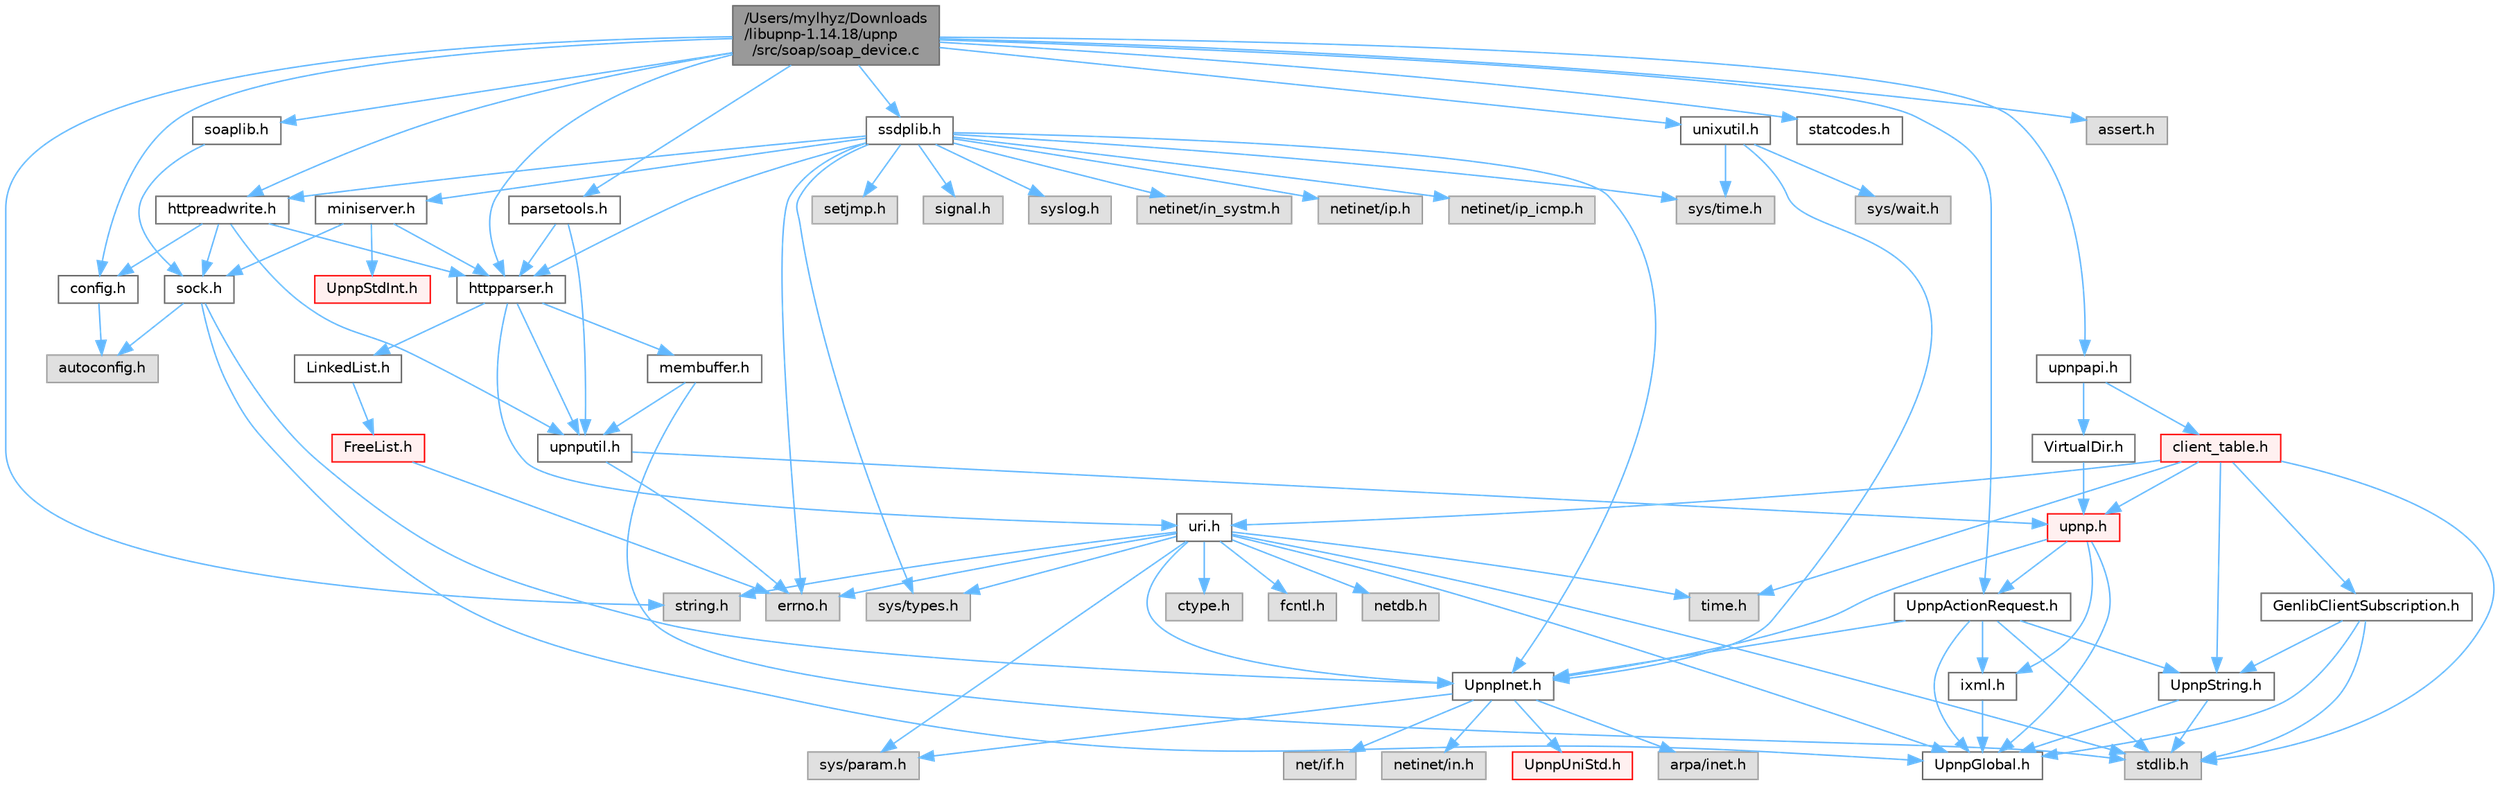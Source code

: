 digraph "/Users/mylhyz/Downloads/libupnp-1.14.18/upnp/src/soap/soap_device.c"
{
 // LATEX_PDF_SIZE
  bgcolor="transparent";
  edge [fontname=Helvetica,fontsize=10,labelfontname=Helvetica,labelfontsize=10];
  node [fontname=Helvetica,fontsize=10,shape=box,height=0.2,width=0.4];
  Node1 [id="Node000001",label="/Users/mylhyz/Downloads\l/libupnp-1.14.18/upnp\l/src/soap/soap_device.c",height=0.2,width=0.4,color="gray40", fillcolor="grey60", style="filled", fontcolor="black",tooltip=" "];
  Node1 -> Node2 [id="edge1_Node000001_Node000002",color="steelblue1",style="solid",tooltip=" "];
  Node2 [id="Node000002",label="config.h",height=0.2,width=0.4,color="grey40", fillcolor="white", style="filled",URL="$config_8h_source.html",tooltip=" "];
  Node2 -> Node3 [id="edge2_Node000002_Node000003",color="steelblue1",style="solid",tooltip=" "];
  Node3 [id="Node000003",label="autoconfig.h",height=0.2,width=0.4,color="grey60", fillcolor="#E0E0E0", style="filled",tooltip=" "];
  Node1 -> Node4 [id="edge3_Node000001_Node000004",color="steelblue1",style="solid",tooltip=" "];
  Node4 [id="Node000004",label="UpnpActionRequest.h",height=0.2,width=0.4,color="grey40", fillcolor="white", style="filled",URL="$UpnpActionRequest_8h.html",tooltip="Header file for UpnpActionRequest methods."];
  Node4 -> Node5 [id="edge4_Node000004_Node000005",color="steelblue1",style="solid",tooltip=" "];
  Node5 [id="Node000005",label="stdlib.h",height=0.2,width=0.4,color="grey60", fillcolor="#E0E0E0", style="filled",tooltip=" "];
  Node4 -> Node6 [id="edge5_Node000004_Node000006",color="steelblue1",style="solid",tooltip=" "];
  Node6 [id="Node000006",label="UpnpGlobal.h",height=0.2,width=0.4,color="grey40", fillcolor="white", style="filled",URL="$UpnpGlobal_8h.html",tooltip="Defines constants that for some reason are not defined on some systems."];
  Node4 -> Node7 [id="edge6_Node000004_Node000007",color="steelblue1",style="solid",tooltip=" "];
  Node7 [id="Node000007",label="UpnpInet.h",height=0.2,width=0.4,color="grey40", fillcolor="white", style="filled",URL="$UpnpInet_8h.html",tooltip="Provides a platform independent way to include TCP/IP types and functions."];
  Node7 -> Node8 [id="edge7_Node000007_Node000008",color="steelblue1",style="solid",tooltip=" "];
  Node8 [id="Node000008",label="UpnpUniStd.h",height=0.2,width=0.4,color="red", fillcolor="#FFF0F0", style="filled",URL="$UpnpUniStd_8h_source.html",tooltip=" "];
  Node7 -> Node10 [id="edge8_Node000007_Node000010",color="steelblue1",style="solid",tooltip=" "];
  Node10 [id="Node000010",label="sys/param.h",height=0.2,width=0.4,color="grey60", fillcolor="#E0E0E0", style="filled",tooltip=" "];
  Node7 -> Node11 [id="edge9_Node000007_Node000011",color="steelblue1",style="solid",tooltip=" "];
  Node11 [id="Node000011",label="arpa/inet.h",height=0.2,width=0.4,color="grey60", fillcolor="#E0E0E0", style="filled",tooltip=" "];
  Node7 -> Node12 [id="edge10_Node000007_Node000012",color="steelblue1",style="solid",tooltip=" "];
  Node12 [id="Node000012",label="net/if.h",height=0.2,width=0.4,color="grey60", fillcolor="#E0E0E0", style="filled",tooltip=" "];
  Node7 -> Node13 [id="edge11_Node000007_Node000013",color="steelblue1",style="solid",tooltip=" "];
  Node13 [id="Node000013",label="netinet/in.h",height=0.2,width=0.4,color="grey60", fillcolor="#E0E0E0", style="filled",tooltip=" "];
  Node4 -> Node14 [id="edge12_Node000004_Node000014",color="steelblue1",style="solid",tooltip=" "];
  Node14 [id="Node000014",label="UpnpString.h",height=0.2,width=0.4,color="grey40", fillcolor="white", style="filled",URL="$UpnpString_8h.html",tooltip="UpnpString object declaration."];
  Node14 -> Node6 [id="edge13_Node000014_Node000006",color="steelblue1",style="solid",tooltip=" "];
  Node14 -> Node5 [id="edge14_Node000014_Node000005",color="steelblue1",style="solid",tooltip=" "];
  Node4 -> Node15 [id="edge15_Node000004_Node000015",color="steelblue1",style="solid",tooltip=" "];
  Node15 [id="Node000015",label="ixml.h",height=0.2,width=0.4,color="grey40", fillcolor="white", style="filled",URL="$ixml_8h.html",tooltip=" "];
  Node15 -> Node6 [id="edge16_Node000015_Node000006",color="steelblue1",style="solid",tooltip=" "];
  Node1 -> Node16 [id="edge17_Node000001_Node000016",color="steelblue1",style="solid",tooltip=" "];
  Node16 [id="Node000016",label="httpparser.h",height=0.2,width=0.4,color="grey40", fillcolor="white", style="filled",URL="$httpparser_8h.html",tooltip=" "];
  Node16 -> Node17 [id="edge18_Node000016_Node000017",color="steelblue1",style="solid",tooltip=" "];
  Node17 [id="Node000017",label="LinkedList.h",height=0.2,width=0.4,color="grey40", fillcolor="white", style="filled",URL="$LinkedList_8h.html",tooltip=" "];
  Node17 -> Node18 [id="edge19_Node000017_Node000018",color="steelblue1",style="solid",tooltip=" "];
  Node18 [id="Node000018",label="FreeList.h",height=0.2,width=0.4,color="red", fillcolor="#FFF0F0", style="filled",URL="$FreeList_8h.html",tooltip=" "];
  Node18 -> Node21 [id="edge20_Node000018_Node000021",color="steelblue1",style="solid",tooltip=" "];
  Node21 [id="Node000021",label="errno.h",height=0.2,width=0.4,color="grey60", fillcolor="#E0E0E0", style="filled",tooltip=" "];
  Node16 -> Node22 [id="edge21_Node000016_Node000022",color="steelblue1",style="solid",tooltip=" "];
  Node22 [id="Node000022",label="membuffer.h",height=0.2,width=0.4,color="grey40", fillcolor="white", style="filled",URL="$membuffer_8h.html",tooltip=" "];
  Node22 -> Node23 [id="edge22_Node000022_Node000023",color="steelblue1",style="solid",tooltip=" "];
  Node23 [id="Node000023",label="upnputil.h",height=0.2,width=0.4,color="grey40", fillcolor="white", style="filled",URL="$upnputil_8h.html",tooltip=" "];
  Node23 -> Node24 [id="edge23_Node000023_Node000024",color="steelblue1",style="solid",tooltip=" "];
  Node24 [id="Node000024",label="upnp.h",height=0.2,width=0.4,color="red", fillcolor="#FFF0F0", style="filled",URL="$upnp_8h.html",tooltip=" "];
  Node24 -> Node6 [id="edge24_Node000024_Node000006",color="steelblue1",style="solid",tooltip=" "];
  Node24 -> Node7 [id="edge25_Node000024_Node000007",color="steelblue1",style="solid",tooltip=" "];
  Node24 -> Node15 [id="edge26_Node000024_Node000015",color="steelblue1",style="solid",tooltip=" "];
  Node24 -> Node4 [id="edge27_Node000024_Node000004",color="steelblue1",style="solid",tooltip=" "];
  Node23 -> Node21 [id="edge28_Node000023_Node000021",color="steelblue1",style="solid",tooltip=" "];
  Node22 -> Node5 [id="edge29_Node000022_Node000005",color="steelblue1",style="solid",tooltip=" "];
  Node16 -> Node23 [id="edge30_Node000016_Node000023",color="steelblue1",style="solid",tooltip=" "];
  Node16 -> Node38 [id="edge31_Node000016_Node000038",color="steelblue1",style="solid",tooltip=" "];
  Node38 [id="Node000038",label="uri.h",height=0.2,width=0.4,color="grey40", fillcolor="white", style="filled",URL="$uri_8h.html",tooltip=" "];
  Node38 -> Node10 [id="edge32_Node000038_Node000010",color="steelblue1",style="solid",tooltip=" "];
  Node38 -> Node6 [id="edge33_Node000038_Node000006",color="steelblue1",style="solid",tooltip=" "];
  Node38 -> Node7 [id="edge34_Node000038_Node000007",color="steelblue1",style="solid",tooltip=" "];
  Node38 -> Node39 [id="edge35_Node000038_Node000039",color="steelblue1",style="solid",tooltip=" "];
  Node39 [id="Node000039",label="ctype.h",height=0.2,width=0.4,color="grey60", fillcolor="#E0E0E0", style="filled",tooltip=" "];
  Node38 -> Node21 [id="edge36_Node000038_Node000021",color="steelblue1",style="solid",tooltip=" "];
  Node38 -> Node40 [id="edge37_Node000038_Node000040",color="steelblue1",style="solid",tooltip=" "];
  Node40 [id="Node000040",label="fcntl.h",height=0.2,width=0.4,color="grey60", fillcolor="#E0E0E0", style="filled",tooltip=" "];
  Node38 -> Node5 [id="edge38_Node000038_Node000005",color="steelblue1",style="solid",tooltip=" "];
  Node38 -> Node41 [id="edge39_Node000038_Node000041",color="steelblue1",style="solid",tooltip=" "];
  Node41 [id="Node000041",label="string.h",height=0.2,width=0.4,color="grey60", fillcolor="#E0E0E0", style="filled",tooltip=" "];
  Node38 -> Node32 [id="edge40_Node000038_Node000032",color="steelblue1",style="solid",tooltip=" "];
  Node32 [id="Node000032",label="sys/types.h",height=0.2,width=0.4,color="grey60", fillcolor="#E0E0E0", style="filled",tooltip=" "];
  Node38 -> Node33 [id="edge41_Node000038_Node000033",color="steelblue1",style="solid",tooltip=" "];
  Node33 [id="Node000033",label="time.h",height=0.2,width=0.4,color="grey60", fillcolor="#E0E0E0", style="filled",tooltip=" "];
  Node38 -> Node42 [id="edge42_Node000038_Node000042",color="steelblue1",style="solid",tooltip=" "];
  Node42 [id="Node000042",label="netdb.h",height=0.2,width=0.4,color="grey60", fillcolor="#E0E0E0", style="filled",tooltip=" "];
  Node1 -> Node43 [id="edge43_Node000001_Node000043",color="steelblue1",style="solid",tooltip=" "];
  Node43 [id="Node000043",label="httpreadwrite.h",height=0.2,width=0.4,color="grey40", fillcolor="white", style="filled",URL="$httpreadwrite_8h_source.html",tooltip=" "];
  Node43 -> Node2 [id="edge44_Node000043_Node000002",color="steelblue1",style="solid",tooltip=" "];
  Node43 -> Node16 [id="edge45_Node000043_Node000016",color="steelblue1",style="solid",tooltip=" "];
  Node43 -> Node44 [id="edge46_Node000043_Node000044",color="steelblue1",style="solid",tooltip=" "];
  Node44 [id="Node000044",label="sock.h",height=0.2,width=0.4,color="grey40", fillcolor="white", style="filled",URL="$sock_8h.html",tooltip=" "];
  Node44 -> Node6 [id="edge47_Node000044_Node000006",color="steelblue1",style="solid",tooltip=" "];
  Node44 -> Node7 [id="edge48_Node000044_Node000007",color="steelblue1",style="solid",tooltip=" "];
  Node44 -> Node3 [id="edge49_Node000044_Node000003",color="steelblue1",style="solid",tooltip=" "];
  Node43 -> Node23 [id="edge50_Node000043_Node000023",color="steelblue1",style="solid",tooltip=" "];
  Node1 -> Node45 [id="edge51_Node000001_Node000045",color="steelblue1",style="solid",tooltip=" "];
  Node45 [id="Node000045",label="parsetools.h",height=0.2,width=0.4,color="grey40", fillcolor="white", style="filled",URL="$parsetools_8h.html",tooltip=" "];
  Node45 -> Node16 [id="edge52_Node000045_Node000016",color="steelblue1",style="solid",tooltip=" "];
  Node45 -> Node23 [id="edge53_Node000045_Node000023",color="steelblue1",style="solid",tooltip=" "];
  Node1 -> Node46 [id="edge54_Node000001_Node000046",color="steelblue1",style="solid",tooltip=" "];
  Node46 [id="Node000046",label="soaplib.h",height=0.2,width=0.4,color="grey40", fillcolor="white", style="filled",URL="$soaplib_8h.html",tooltip=" "];
  Node46 -> Node44 [id="edge55_Node000046_Node000044",color="steelblue1",style="solid",tooltip=" "];
  Node1 -> Node47 [id="edge56_Node000001_Node000047",color="steelblue1",style="solid",tooltip=" "];
  Node47 [id="Node000047",label="ssdplib.h",height=0.2,width=0.4,color="grey40", fillcolor="white", style="filled",URL="$ssdplib_8h.html",tooltip=" "];
  Node47 -> Node7 [id="edge57_Node000047_Node000007",color="steelblue1",style="solid",tooltip=" "];
  Node47 -> Node16 [id="edge58_Node000047_Node000016",color="steelblue1",style="solid",tooltip=" "];
  Node47 -> Node43 [id="edge59_Node000047_Node000043",color="steelblue1",style="solid",tooltip=" "];
  Node47 -> Node48 [id="edge60_Node000047_Node000048",color="steelblue1",style="solid",tooltip=" "];
  Node48 [id="Node000048",label="miniserver.h",height=0.2,width=0.4,color="grey40", fillcolor="white", style="filled",URL="$miniserver_8h.html",tooltip=" "];
  Node48 -> Node49 [id="edge61_Node000048_Node000049",color="steelblue1",style="solid",tooltip=" "];
  Node49 [id="Node000049",label="UpnpStdInt.h",height=0.2,width=0.4,color="red", fillcolor="#FFF0F0", style="filled",URL="$UpnpStdInt_8h_source.html",tooltip=" "];
  Node48 -> Node16 [id="edge62_Node000048_Node000016",color="steelblue1",style="solid",tooltip=" "];
  Node48 -> Node44 [id="edge63_Node000048_Node000044",color="steelblue1",style="solid",tooltip=" "];
  Node47 -> Node21 [id="edge64_Node000047_Node000021",color="steelblue1",style="solid",tooltip=" "];
  Node47 -> Node51 [id="edge65_Node000047_Node000051",color="steelblue1",style="solid",tooltip=" "];
  Node51 [id="Node000051",label="setjmp.h",height=0.2,width=0.4,color="grey60", fillcolor="#E0E0E0", style="filled",tooltip=" "];
  Node47 -> Node52 [id="edge66_Node000047_Node000052",color="steelblue1",style="solid",tooltip=" "];
  Node52 [id="Node000052",label="signal.h",height=0.2,width=0.4,color="grey60", fillcolor="#E0E0E0", style="filled",tooltip=" "];
  Node47 -> Node32 [id="edge67_Node000047_Node000032",color="steelblue1",style="solid",tooltip=" "];
  Node47 -> Node53 [id="edge68_Node000047_Node000053",color="steelblue1",style="solid",tooltip=" "];
  Node53 [id="Node000053",label="syslog.h",height=0.2,width=0.4,color="grey60", fillcolor="#E0E0E0", style="filled",tooltip=" "];
  Node47 -> Node54 [id="edge69_Node000047_Node000054",color="steelblue1",style="solid",tooltip=" "];
  Node54 [id="Node000054",label="netinet/in_systm.h",height=0.2,width=0.4,color="grey60", fillcolor="#E0E0E0", style="filled",tooltip=" "];
  Node47 -> Node55 [id="edge70_Node000047_Node000055",color="steelblue1",style="solid",tooltip=" "];
  Node55 [id="Node000055",label="netinet/ip.h",height=0.2,width=0.4,color="grey60", fillcolor="#E0E0E0", style="filled",tooltip=" "];
  Node47 -> Node56 [id="edge71_Node000047_Node000056",color="steelblue1",style="solid",tooltip=" "];
  Node56 [id="Node000056",label="netinet/ip_icmp.h",height=0.2,width=0.4,color="grey60", fillcolor="#E0E0E0", style="filled",tooltip=" "];
  Node47 -> Node57 [id="edge72_Node000047_Node000057",color="steelblue1",style="solid",tooltip=" "];
  Node57 [id="Node000057",label="sys/time.h",height=0.2,width=0.4,color="grey60", fillcolor="#E0E0E0", style="filled",tooltip=" "];
  Node1 -> Node58 [id="edge73_Node000001_Node000058",color="steelblue1",style="solid",tooltip=" "];
  Node58 [id="Node000058",label="statcodes.h",height=0.2,width=0.4,color="grey40", fillcolor="white", style="filled",URL="$statcodes_8h_source.html",tooltip=" "];
  Node1 -> Node59 [id="edge74_Node000001_Node000059",color="steelblue1",style="solid",tooltip=" "];
  Node59 [id="Node000059",label="unixutil.h",height=0.2,width=0.4,color="grey40", fillcolor="white", style="filled",URL="$unixutil_8h_source.html",tooltip=" "];
  Node59 -> Node7 [id="edge75_Node000059_Node000007",color="steelblue1",style="solid",tooltip=" "];
  Node59 -> Node57 [id="edge76_Node000059_Node000057",color="steelblue1",style="solid",tooltip=" "];
  Node59 -> Node60 [id="edge77_Node000059_Node000060",color="steelblue1",style="solid",tooltip=" "];
  Node60 [id="Node000060",label="sys/wait.h",height=0.2,width=0.4,color="grey60", fillcolor="#E0E0E0", style="filled",tooltip=" "];
  Node1 -> Node61 [id="edge78_Node000001_Node000061",color="steelblue1",style="solid",tooltip=" "];
  Node61 [id="Node000061",label="upnpapi.h",height=0.2,width=0.4,color="grey40", fillcolor="white", style="filled",URL="$upnpapi_8h.html",tooltip=" "];
  Node61 -> Node62 [id="edge79_Node000061_Node000062",color="steelblue1",style="solid",tooltip=" "];
  Node62 [id="Node000062",label="VirtualDir.h",height=0.2,width=0.4,color="grey40", fillcolor="white", style="filled",URL="$VirtualDir_8h_source.html",tooltip=" "];
  Node62 -> Node24 [id="edge80_Node000062_Node000024",color="steelblue1",style="solid",tooltip=" "];
  Node61 -> Node63 [id="edge81_Node000061_Node000063",color="steelblue1",style="solid",tooltip=" "];
  Node63 [id="Node000063",label="client_table.h",height=0.2,width=0.4,color="red", fillcolor="#FFF0F0", style="filled",URL="$client__table_8h.html",tooltip=" "];
  Node63 -> Node64 [id="edge82_Node000063_Node000064",color="steelblue1",style="solid",tooltip=" "];
  Node64 [id="Node000064",label="GenlibClientSubscription.h",height=0.2,width=0.4,color="grey40", fillcolor="white", style="filled",URL="$GenlibClientSubscription_8h.html",tooltip="Header file for GenlibClientSubscription methods."];
  Node64 -> Node5 [id="edge83_Node000064_Node000005",color="steelblue1",style="solid",tooltip=" "];
  Node64 -> Node6 [id="edge84_Node000064_Node000006",color="steelblue1",style="solid",tooltip=" "];
  Node64 -> Node14 [id="edge85_Node000064_Node000014",color="steelblue1",style="solid",tooltip=" "];
  Node63 -> Node14 [id="edge86_Node000063_Node000014",color="steelblue1",style="solid",tooltip=" "];
  Node63 -> Node24 [id="edge87_Node000063_Node000024",color="steelblue1",style="solid",tooltip=" "];
  Node63 -> Node38 [id="edge88_Node000063_Node000038",color="steelblue1",style="solid",tooltip=" "];
  Node63 -> Node5 [id="edge89_Node000063_Node000005",color="steelblue1",style="solid",tooltip=" "];
  Node63 -> Node33 [id="edge90_Node000063_Node000033",color="steelblue1",style="solid",tooltip=" "];
  Node1 -> Node70 [id="edge91_Node000001_Node000070",color="steelblue1",style="solid",tooltip=" "];
  Node70 [id="Node000070",label="assert.h",height=0.2,width=0.4,color="grey60", fillcolor="#E0E0E0", style="filled",tooltip=" "];
  Node1 -> Node41 [id="edge92_Node000001_Node000041",color="steelblue1",style="solid",tooltip=" "];
}
